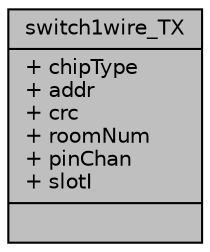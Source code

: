 digraph "switch1wire_TX"
{
 // INTERACTIVE_SVG=YES
 // LATEX_PDF_SIZE
  edge [fontname="Helvetica",fontsize="10",labelfontname="Helvetica",labelfontsize="10"];
  node [fontname="Helvetica",fontsize="10",shape=record];
  Node1 [label="{switch1wire_TX\n|+ chipType\l+ addr\l+ crc\l+ roomNum\l+ pinChan\l+ slotI\l|}",height=0.2,width=0.4,color="black", fillcolor="grey75", style="filled", fontcolor="black",tooltip=" "];
}
